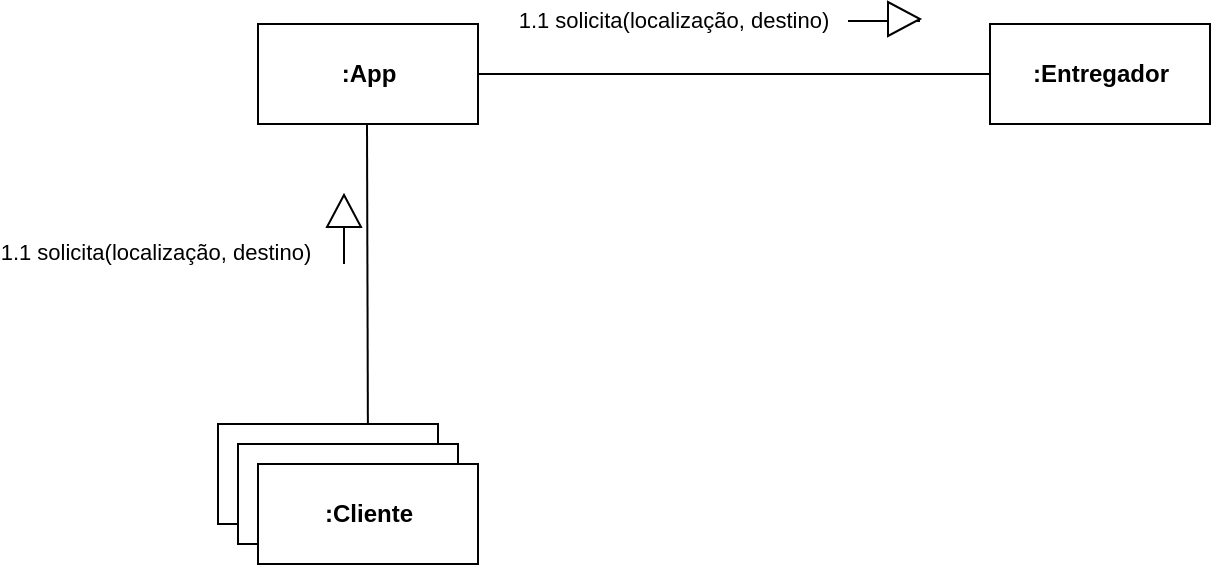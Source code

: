 <mxfile version="18.1.2" type="github">
  <diagram id="CYms357M9IINYG30bXpw" name="Page-1">
    <mxGraphModel dx="1038" dy="571" grid="1" gridSize="10" guides="1" tooltips="1" connect="1" arrows="1" fold="1" page="1" pageScale="1" pageWidth="827" pageHeight="1169" math="0" shadow="0">
      <root>
        <mxCell id="0" />
        <mxCell id="1" parent="0" />
        <mxCell id="O2R2ElD3qq0XadTc_z8P-17" style="edgeStyle=orthogonalEdgeStyle;rounded=0;orthogonalLoop=1;jettySize=auto;html=1;entryX=1;entryY=0.5;entryDx=0;entryDy=0;endArrow=none;endFill=0;" edge="1" parent="1" source="O2R2ElD3qq0XadTc_z8P-29" target="O2R2ElD3qq0XadTc_z8P-28">
          <mxGeometry relative="1" as="geometry">
            <mxPoint x="580" y="174.5" as="sourcePoint" />
            <mxPoint x="380" y="174.5" as="targetPoint" />
          </mxGeometry>
        </mxCell>
        <mxCell id="O2R2ElD3qq0XadTc_z8P-20" value="1.1 solicita(localização, destino)&amp;nbsp;" style="edgeLabel;html=1;align=center;verticalAlign=middle;resizable=0;points=[];" vertex="1" connectable="0" parent="O2R2ElD3qq0XadTc_z8P-17">
          <mxGeometry x="0.292" y="-2" relative="1" as="geometry">
            <mxPoint x="8" y="-25" as="offset" />
          </mxGeometry>
        </mxCell>
        <mxCell id="O2R2ElD3qq0XadTc_z8P-18" style="edgeStyle=orthogonalEdgeStyle;rounded=0;orthogonalLoop=1;jettySize=auto;html=1;endArrow=none;endFill=0;entryX=0.5;entryY=0;entryDx=0;entryDy=0;" edge="1" parent="1" target="O2R2ElD3qq0XadTc_z8P-27">
          <mxGeometry relative="1" as="geometry">
            <mxPoint x="264.5" y="200" as="sourcePoint" />
            <mxPoint x="264.5" y="350" as="targetPoint" />
          </mxGeometry>
        </mxCell>
        <mxCell id="O2R2ElD3qq0XadTc_z8P-24" style="edgeStyle=orthogonalEdgeStyle;rounded=0;orthogonalLoop=1;jettySize=auto;html=1;exitX=1;exitY=0.5;exitDx=0;exitDy=0;exitPerimeter=0;endArrow=none;endFill=0;" edge="1" parent="1">
          <mxGeometry relative="1" as="geometry">
            <mxPoint x="505" y="149" as="targetPoint" />
            <mxPoint x="541" y="148.5" as="sourcePoint" />
          </mxGeometry>
        </mxCell>
        <mxCell id="O2R2ElD3qq0XadTc_z8P-21" value="" style="html=1;shadow=0;dashed=0;align=center;verticalAlign=middle;shape=mxgraph.arrows2.arrow;dy=0.6;dx=40;notch=0;" vertex="1" parent="1">
          <mxGeometry x="525" y="139" width="16" height="17" as="geometry" />
        </mxCell>
        <mxCell id="O2R2ElD3qq0XadTc_z8P-25" value="Object" style="html=1;rounded=0;sketch=0;" vertex="1" parent="1">
          <mxGeometry x="190" y="350" width="110" height="50" as="geometry" />
        </mxCell>
        <mxCell id="O2R2ElD3qq0XadTc_z8P-26" value="Object" style="html=1;rounded=0;sketch=0;" vertex="1" parent="1">
          <mxGeometry x="200" y="360" width="110" height="50" as="geometry" />
        </mxCell>
        <mxCell id="O2R2ElD3qq0XadTc_z8P-27" value="&lt;b&gt;:Cliente&lt;/b&gt;" style="html=1;rounded=0;sketch=0;" vertex="1" parent="1">
          <mxGeometry x="210" y="370" width="110" height="50" as="geometry" />
        </mxCell>
        <mxCell id="O2R2ElD3qq0XadTc_z8P-28" value="&lt;b&gt;:App&lt;/b&gt;" style="html=1;rounded=0;sketch=0;" vertex="1" parent="1">
          <mxGeometry x="210" y="150" width="110" height="50" as="geometry" />
        </mxCell>
        <mxCell id="O2R2ElD3qq0XadTc_z8P-29" value="&lt;b&gt;:Entregador&lt;/b&gt;" style="html=1;rounded=0;sketch=0;" vertex="1" parent="1">
          <mxGeometry x="576" y="150" width="110" height="50" as="geometry" />
        </mxCell>
        <mxCell id="O2R2ElD3qq0XadTc_z8P-31" value="1.1 solicita(localização, destino)&amp;nbsp;" style="edgeLabel;html=1;align=center;verticalAlign=middle;resizable=0;points=[];" vertex="1" connectable="0" parent="1">
          <mxGeometry x="160" y="264" as="geometry" />
        </mxCell>
        <mxCell id="O2R2ElD3qq0XadTc_z8P-36" style="edgeStyle=orthogonalEdgeStyle;curved=0;rounded=1;sketch=0;orthogonalLoop=1;jettySize=auto;html=1;exitX=0;exitY=0.5;exitDx=0;exitDy=0;exitPerimeter=0;endArrow=none;endFill=0;" edge="1" parent="1" source="O2R2ElD3qq0XadTc_z8P-33">
          <mxGeometry relative="1" as="geometry">
            <mxPoint x="253" y="270" as="targetPoint" />
          </mxGeometry>
        </mxCell>
        <mxCell id="O2R2ElD3qq0XadTc_z8P-33" value="" style="html=1;shadow=0;dashed=0;align=center;verticalAlign=middle;shape=mxgraph.arrows2.arrow;dy=0.6;dx=40;notch=0;direction=north;" vertex="1" parent="1">
          <mxGeometry x="244.5" y="235.5" width="17" height="16" as="geometry" />
        </mxCell>
      </root>
    </mxGraphModel>
  </diagram>
</mxfile>
